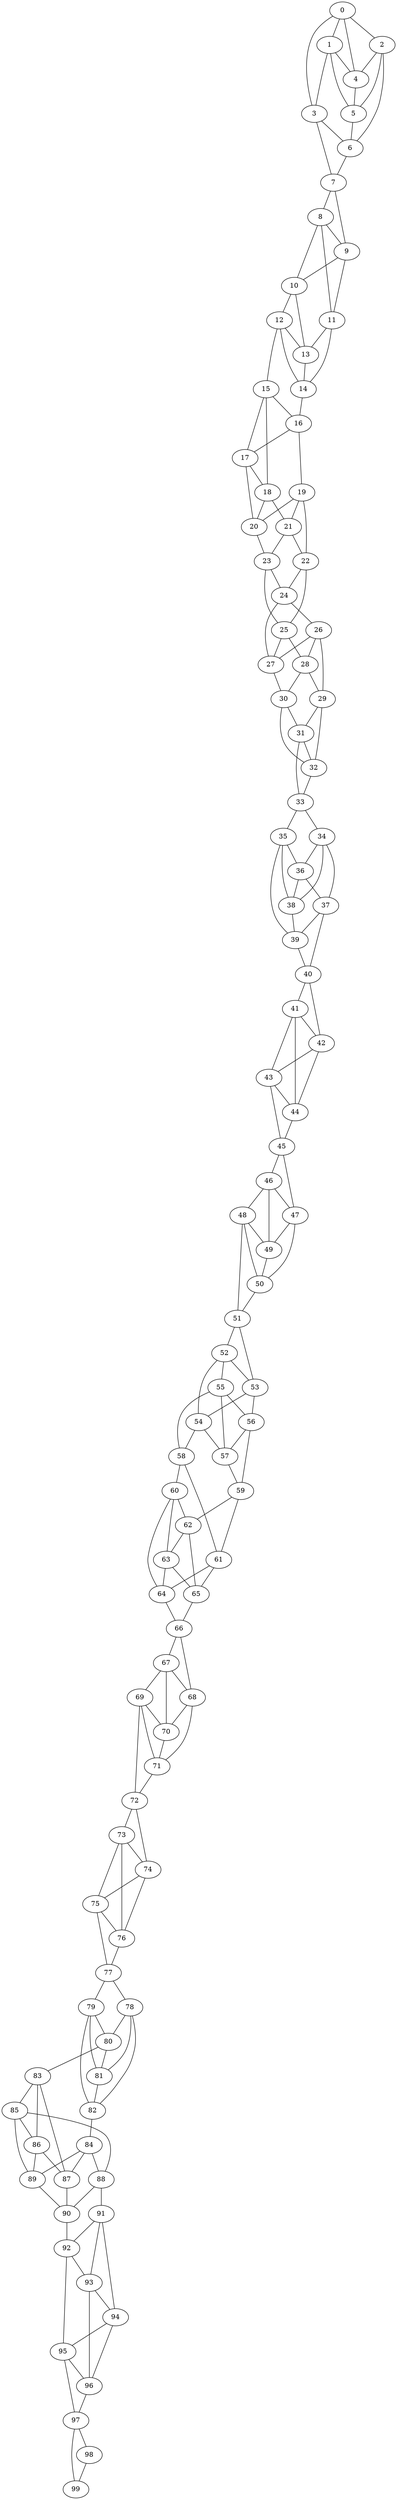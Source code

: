 graph G {
    "86" -- "87";
    "92" -- "93";
    "54" -- "58";
    "26" -- "28";
    "17" -- "20";
    "40" -- "41";
    "72" -- "73";
    "94" -- "95";
    "83" -- "86";
    "3" -- "7";
    "2" -- "5";
    "80" -- "81";
    "96" -- "97";
    "6" -- "7";
    "46" -- "48";
    "44" -- "45";
    "52" -- "53";
    "24" -- "27";
    "76" -- "77";
    "73" -- "75";
    "59" -- "62";
    "0" -- "4";
    "35" -- "36";
    "18" -- "20";
    "34" -- "36";
    "23" -- "25";
    "75" -- "77";
    "83" -- "85";
    "2" -- "6";
    "4" -- "5";
    "10" -- "13";
    "77" -- "79";
    "57" -- "59";
    "16" -- "19";
    "55" -- "56";
    "59" -- "61";
    "0" -- "1";
    "17" -- "18";
    "22" -- "25";
    "33" -- "34";
    "60" -- "62";
    "68" -- "70";
    "47" -- "50";
    "15" -- "16";
    "7" -- "8";
    "48" -- "50";
    "64" -- "66";
    "67" -- "68";
    "73" -- "76";
    "95" -- "97";
    "30" -- "32";
    "69" -- "70";
    "88" -- "90";
    "8" -- "9";
    "47" -- "49";
    "65" -- "66";
    "62" -- "65";
    "12" -- "13";
    "26" -- "29";
    "40" -- "42";
    "72" -- "74";
    "1" -- "5";
    "41" -- "43";
    "3" -- "6";
    "79" -- "82";
    "43" -- "45";
    "51" -- "53";
    "46" -- "49";
    "52" -- "54";
    "45" -- "47";
    "58" -- "60";
    "73" -- "74";
    "61" -- "65";
    "50" -- "51";
    "66" -- "67";
    "35" -- "39";
    "34" -- "37";
    "18" -- "21";
    "23" -- "24";
    "75" -- "76";
    "37" -- "40";
    "79" -- "81";
    "85" -- "89";
    "38" -- "39";
    "78" -- "80";
    "84" -- "88";
    "77" -- "78";
    "85" -- "86";
    "56" -- "59";
    "93" -- "96";
    "91" -- "94";
    "0" -- "2";
    "41" -- "44";
    "31" -- "33";
    "63" -- "65";
    "66" -- "68";
    "60" -- "63";
    "1" -- "3";
    "34" -- "38";
    "42" -- "43";
    "68" -- "71";
    "74" -- "75";
    "28" -- "29";
    "36" -- "37";
    "90" -- "92";
    "30" -- "31";
    "46" -- "47";
    "11" -- "14";
    "19" -- "22";
    "87" -- "90";
    "98" -- "99";
    "48" -- "51";
    "95" -- "96";
    "69" -- "72";
    "91" -- "93";
    "16" -- "17";
    "32" -- "33";
    "49" -- "50";
    "88" -- "91";
    "8" -- "10";
    "42" -- "44";
    "74" -- "76";
    "9" -- "11";
    "39" -- "40";
    "82" -- "84";
    "11" -- "13";
    "19" -- "21";
    "92" -- "95";
    "97" -- "99";
    "12" -- "14";
    "21" -- "23";
    "1" -- "4";
    "41" -- "42";
    "80" -- "83";
    "43" -- "44";
    "51" -- "52";
    "52" -- "55";
    "84" -- "87";
    "14" -- "16";
    "45" -- "46";
    "53" -- "54";
    "58" -- "61";
    "29" -- "32";
    "61" -- "64";
    "97" -- "98";
    "27" -- "30";
    "35" -- "38";
    "83" -- "87";
    "71" -- "72";
    "2" -- "4";
    "79" -- "80";
    "85" -- "88";
    "78" -- "81";
    "84" -- "89";
    "94" -- "96";
    "5" -- "6";
    "24" -- "26";
    "25" -- "27";
    "55" -- "58";
    "0" -- "3";
    "31" -- "32";
    "63" -- "64";
    "70" -- "71";
    "28" -- "30";
    "36" -- "38";
    "29" -- "31";
    "37" -- "39";
    "10" -- "12";
    "78" -- "82";
    "56" -- "57";
    "89" -- "90";
    "15" -- "18";
    "67" -- "70";
    "91" -- "92";
    "55" -- "57";
    "33" -- "35";
    "22" -- "24";
    "93" -- "94";
    "8" -- "11";
    "9" -- "10";
    "62" -- "63";
    "60" -- "64";
    "19" -- "20";
    "25" -- "28";
    "7" -- "9";
    "15" -- "17";
    "48" -- "49";
    "12" -- "15";
    "20" -- "23";
    "26" -- "27";
    "54" -- "57";
    "67" -- "69";
    "81" -- "82";
    "13" -- "14";
    "21" -- "22";
    "86" -- "89";
    "69" -- "71";
    "53" -- "56";
}
